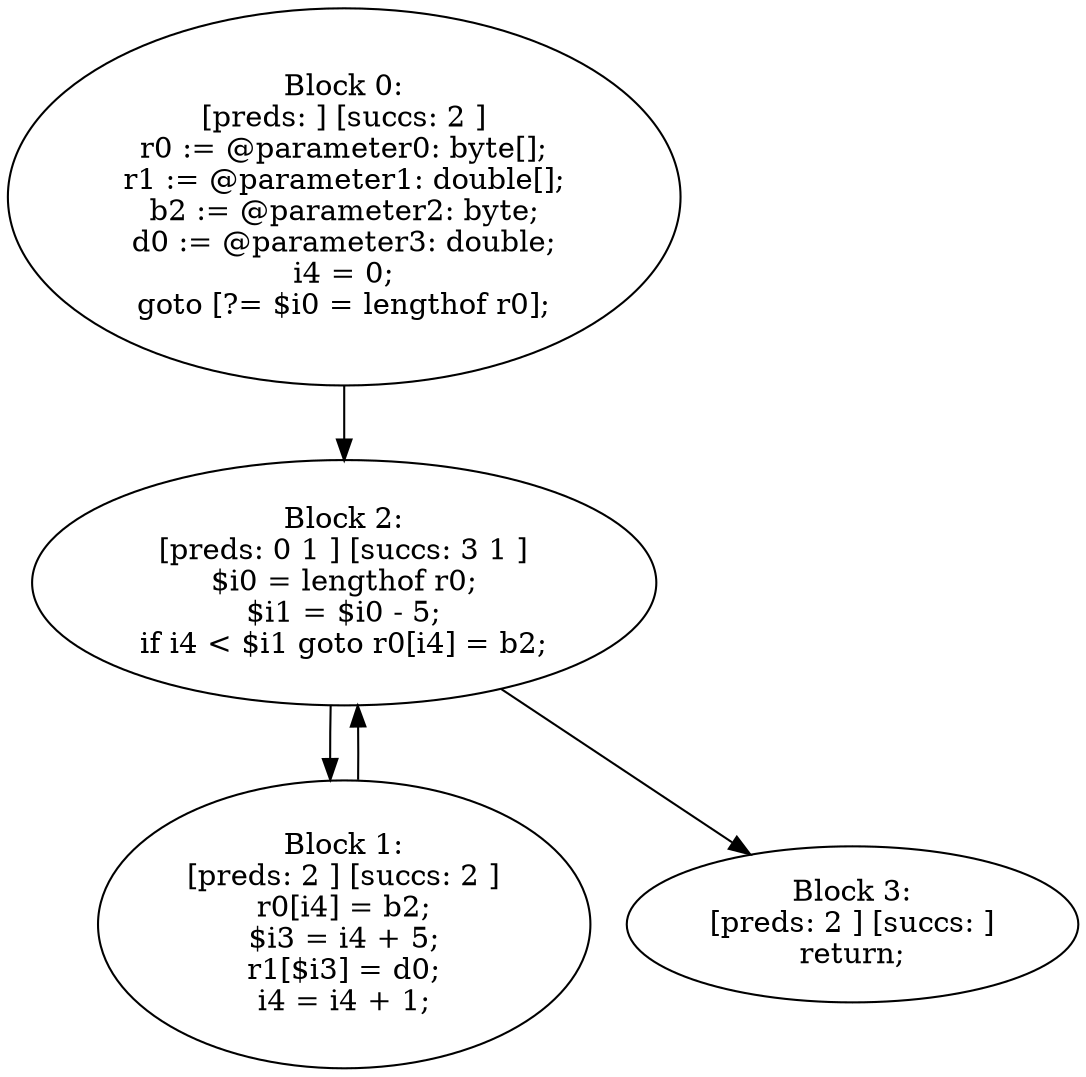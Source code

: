 digraph "unitGraph" {
    "Block 0:
[preds: ] [succs: 2 ]
r0 := @parameter0: byte[];
r1 := @parameter1: double[];
b2 := @parameter2: byte;
d0 := @parameter3: double;
i4 = 0;
goto [?= $i0 = lengthof r0];
"
    "Block 1:
[preds: 2 ] [succs: 2 ]
r0[i4] = b2;
$i3 = i4 + 5;
r1[$i3] = d0;
i4 = i4 + 1;
"
    "Block 2:
[preds: 0 1 ] [succs: 3 1 ]
$i0 = lengthof r0;
$i1 = $i0 - 5;
if i4 < $i1 goto r0[i4] = b2;
"
    "Block 3:
[preds: 2 ] [succs: ]
return;
"
    "Block 0:
[preds: ] [succs: 2 ]
r0 := @parameter0: byte[];
r1 := @parameter1: double[];
b2 := @parameter2: byte;
d0 := @parameter3: double;
i4 = 0;
goto [?= $i0 = lengthof r0];
"->"Block 2:
[preds: 0 1 ] [succs: 3 1 ]
$i0 = lengthof r0;
$i1 = $i0 - 5;
if i4 < $i1 goto r0[i4] = b2;
";
    "Block 1:
[preds: 2 ] [succs: 2 ]
r0[i4] = b2;
$i3 = i4 + 5;
r1[$i3] = d0;
i4 = i4 + 1;
"->"Block 2:
[preds: 0 1 ] [succs: 3 1 ]
$i0 = lengthof r0;
$i1 = $i0 - 5;
if i4 < $i1 goto r0[i4] = b2;
";
    "Block 2:
[preds: 0 1 ] [succs: 3 1 ]
$i0 = lengthof r0;
$i1 = $i0 - 5;
if i4 < $i1 goto r0[i4] = b2;
"->"Block 3:
[preds: 2 ] [succs: ]
return;
";
    "Block 2:
[preds: 0 1 ] [succs: 3 1 ]
$i0 = lengthof r0;
$i1 = $i0 - 5;
if i4 < $i1 goto r0[i4] = b2;
"->"Block 1:
[preds: 2 ] [succs: 2 ]
r0[i4] = b2;
$i3 = i4 + 5;
r1[$i3] = d0;
i4 = i4 + 1;
";
}
